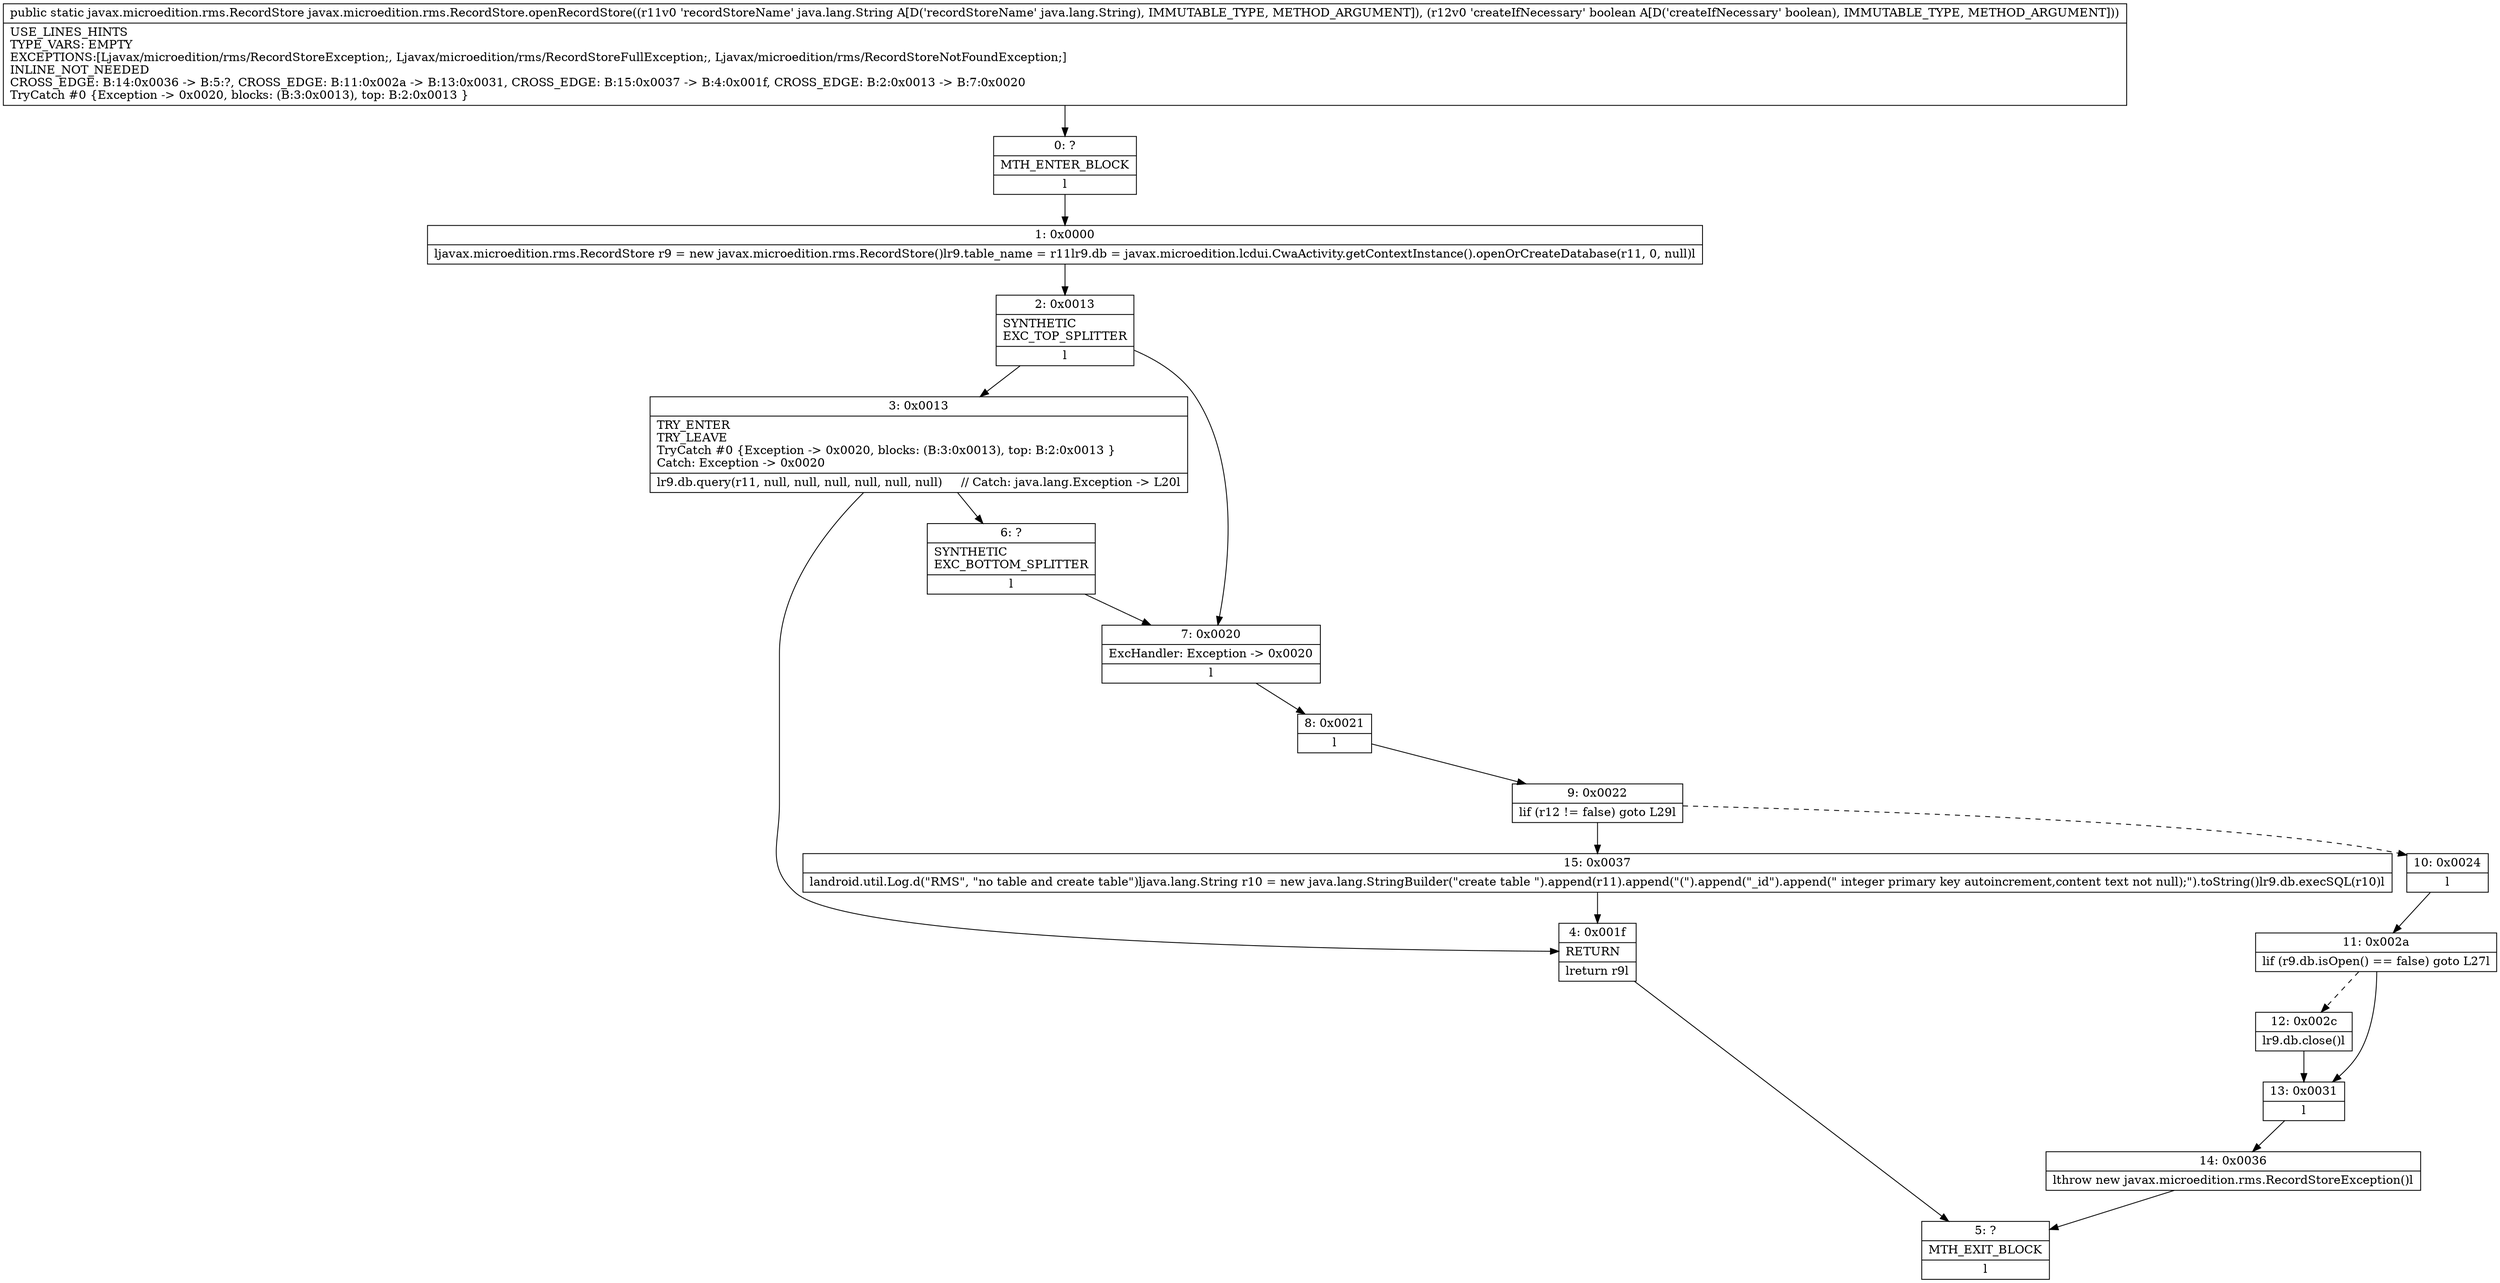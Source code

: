 digraph "CFG forjavax.microedition.rms.RecordStore.openRecordStore(Ljava\/lang\/String;Z)Ljavax\/microedition\/rms\/RecordStore;" {
Node_0 [shape=record,label="{0\:\ ?|MTH_ENTER_BLOCK\l|l}"];
Node_1 [shape=record,label="{1\:\ 0x0000|ljavax.microedition.rms.RecordStore r9 = new javax.microedition.rms.RecordStore()lr9.table_name = r11lr9.db = javax.microedition.lcdui.CwaActivity.getContextInstance().openOrCreateDatabase(r11, 0, null)l}"];
Node_2 [shape=record,label="{2\:\ 0x0013|SYNTHETIC\lEXC_TOP_SPLITTER\l|l}"];
Node_3 [shape=record,label="{3\:\ 0x0013|TRY_ENTER\lTRY_LEAVE\lTryCatch #0 \{Exception \-\> 0x0020, blocks: (B:3:0x0013), top: B:2:0x0013 \}\lCatch: Exception \-\> 0x0020\l|lr9.db.query(r11, null, null, null, null, null, null)     \/\/ Catch: java.lang.Exception \-\> L20l}"];
Node_4 [shape=record,label="{4\:\ 0x001f|RETURN\l|lreturn r9l}"];
Node_5 [shape=record,label="{5\:\ ?|MTH_EXIT_BLOCK\l|l}"];
Node_6 [shape=record,label="{6\:\ ?|SYNTHETIC\lEXC_BOTTOM_SPLITTER\l|l}"];
Node_7 [shape=record,label="{7\:\ 0x0020|ExcHandler: Exception \-\> 0x0020\l|l}"];
Node_8 [shape=record,label="{8\:\ 0x0021|l}"];
Node_9 [shape=record,label="{9\:\ 0x0022|lif (r12 != false) goto L29l}"];
Node_10 [shape=record,label="{10\:\ 0x0024|l}"];
Node_11 [shape=record,label="{11\:\ 0x002a|lif (r9.db.isOpen() == false) goto L27l}"];
Node_12 [shape=record,label="{12\:\ 0x002c|lr9.db.close()l}"];
Node_13 [shape=record,label="{13\:\ 0x0031|l}"];
Node_14 [shape=record,label="{14\:\ 0x0036|lthrow new javax.microedition.rms.RecordStoreException()l}"];
Node_15 [shape=record,label="{15\:\ 0x0037|landroid.util.Log.d(\"RMS\", \"no table and create table\")ljava.lang.String r10 = new java.lang.StringBuilder(\"create table \").append(r11).append(\"(\").append(\"_id\").append(\" integer primary key autoincrement,content text not null);\").toString()lr9.db.execSQL(r10)l}"];
MethodNode[shape=record,label="{public static javax.microedition.rms.RecordStore javax.microedition.rms.RecordStore.openRecordStore((r11v0 'recordStoreName' java.lang.String A[D('recordStoreName' java.lang.String), IMMUTABLE_TYPE, METHOD_ARGUMENT]), (r12v0 'createIfNecessary' boolean A[D('createIfNecessary' boolean), IMMUTABLE_TYPE, METHOD_ARGUMENT]))  | USE_LINES_HINTS\lTYPE_VARS: EMPTY\lEXCEPTIONS:[Ljavax\/microedition\/rms\/RecordStoreException;, Ljavax\/microedition\/rms\/RecordStoreFullException;, Ljavax\/microedition\/rms\/RecordStoreNotFoundException;]\lINLINE_NOT_NEEDED\lCROSS_EDGE: B:14:0x0036 \-\> B:5:?, CROSS_EDGE: B:11:0x002a \-\> B:13:0x0031, CROSS_EDGE: B:15:0x0037 \-\> B:4:0x001f, CROSS_EDGE: B:2:0x0013 \-\> B:7:0x0020\lTryCatch #0 \{Exception \-\> 0x0020, blocks: (B:3:0x0013), top: B:2:0x0013 \}\l}"];
MethodNode -> Node_0;
Node_0 -> Node_1;
Node_1 -> Node_2;
Node_2 -> Node_3;
Node_2 -> Node_7;
Node_3 -> Node_4;
Node_3 -> Node_6;
Node_4 -> Node_5;
Node_6 -> Node_7;
Node_7 -> Node_8;
Node_8 -> Node_9;
Node_9 -> Node_10[style=dashed];
Node_9 -> Node_15;
Node_10 -> Node_11;
Node_11 -> Node_12[style=dashed];
Node_11 -> Node_13;
Node_12 -> Node_13;
Node_13 -> Node_14;
Node_14 -> Node_5;
Node_15 -> Node_4;
}

